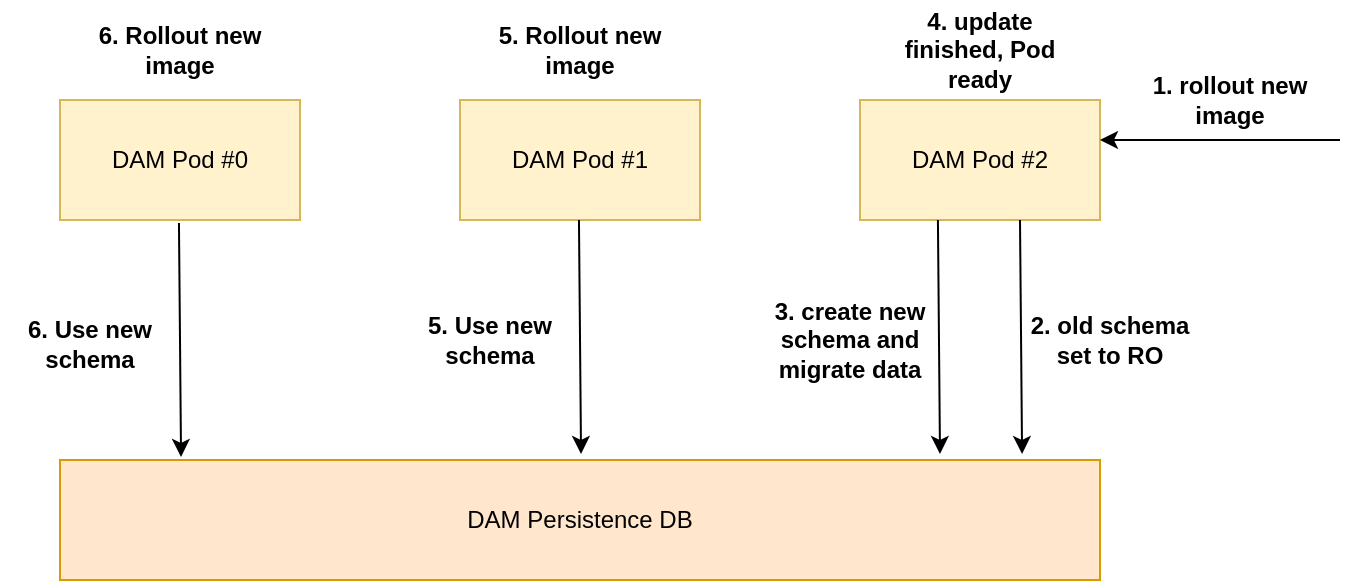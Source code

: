 <mxfile version="12.5.3" type="device" pages="2"><diagram id="dQ8WfDD_P7vZd2-ACWYB" name="DAM Rolling Update"><mxGraphModel dx="1106" dy="923" grid="1" gridSize="10" guides="1" tooltips="1" connect="1" arrows="1" fold="1" page="1" pageScale="1" pageWidth="1169" pageHeight="827" math="0" shadow="0"><root><mxCell id="0"/><mxCell id="1" parent="0"/><mxCell id="NrpIaKaKwiGZ5JCOXI5z-1" value="DAM Pod #0" style="rounded=0;whiteSpace=wrap;html=1;fillColor=#fff2cc;strokeColor=#d6b656;" vertex="1" parent="1"><mxGeometry x="240" y="260" width="120" height="60" as="geometry"/></mxCell><mxCell id="NrpIaKaKwiGZ5JCOXI5z-2" value="DAM Pod #1" style="rounded=0;whiteSpace=wrap;html=1;fillColor=#fff2cc;strokeColor=#d6b656;" vertex="1" parent="1"><mxGeometry x="440" y="260" width="120" height="60" as="geometry"/></mxCell><mxCell id="NrpIaKaKwiGZ5JCOXI5z-3" value="DAM Pod #2" style="rounded=0;whiteSpace=wrap;html=1;fillColor=#fff2cc;strokeColor=#d6b656;" vertex="1" parent="1"><mxGeometry x="640" y="260" width="120" height="60" as="geometry"/></mxCell><mxCell id="NrpIaKaKwiGZ5JCOXI5z-4" value="DAM Persistence DB" style="rounded=0;whiteSpace=wrap;html=1;fillColor=#ffe6cc;strokeColor=#d79b00;" vertex="1" parent="1"><mxGeometry x="240" y="440" width="520" height="60" as="geometry"/></mxCell><mxCell id="NrpIaKaKwiGZ5JCOXI5z-5" value="" style="endArrow=classic;html=1;" edge="1" parent="1"><mxGeometry width="50" height="50" relative="1" as="geometry"><mxPoint x="880" y="280" as="sourcePoint"/><mxPoint x="760" y="280" as="targetPoint"/></mxGeometry></mxCell><mxCell id="NrpIaKaKwiGZ5JCOXI5z-7" value="1. rollout new image" style="text;html=1;strokeColor=none;fillColor=none;align=center;verticalAlign=middle;whiteSpace=wrap;rounded=0;fontStyle=1" vertex="1" parent="1"><mxGeometry x="780" y="240" width="90" height="40" as="geometry"/></mxCell><mxCell id="NrpIaKaKwiGZ5JCOXI5z-9" value="2. old schema set to RO" style="text;html=1;strokeColor=none;fillColor=none;align=center;verticalAlign=middle;whiteSpace=wrap;rounded=0;fontStyle=1" vertex="1" parent="1"><mxGeometry x="720" y="360" width="90" height="40" as="geometry"/></mxCell><mxCell id="NrpIaKaKwiGZ5JCOXI5z-10" value="" style="endArrow=classic;html=1;exitX=0.158;exitY=1.05;exitDx=0;exitDy=0;exitPerimeter=0;" edge="1" parent="1"><mxGeometry width="50" height="50" relative="1" as="geometry"><mxPoint x="720" y="320" as="sourcePoint"/><mxPoint x="721.04" y="437" as="targetPoint"/></mxGeometry></mxCell><mxCell id="NrpIaKaKwiGZ5JCOXI5z-11" value="" style="endArrow=classic;html=1;exitX=0.158;exitY=1.05;exitDx=0;exitDy=0;exitPerimeter=0;" edge="1" parent="1"><mxGeometry width="50" height="50" relative="1" as="geometry"><mxPoint x="678.96" y="320" as="sourcePoint"/><mxPoint x="680" y="437" as="targetPoint"/></mxGeometry></mxCell><mxCell id="NrpIaKaKwiGZ5JCOXI5z-12" value="3. create new schema and migrate data" style="text;html=1;strokeColor=none;fillColor=none;align=center;verticalAlign=middle;whiteSpace=wrap;rounded=0;fontStyle=1" vertex="1" parent="1"><mxGeometry x="590" y="355" width="90" height="50" as="geometry"/></mxCell><mxCell id="NrpIaKaKwiGZ5JCOXI5z-13" value="4. update finished, Pod ready" style="text;html=1;strokeColor=none;fillColor=none;align=center;verticalAlign=middle;whiteSpace=wrap;rounded=0;fontStyle=1" vertex="1" parent="1"><mxGeometry x="655" y="210" width="90" height="50" as="geometry"/></mxCell><mxCell id="NrpIaKaKwiGZ5JCOXI5z-14" value="5. Rollout new image" style="text;html=1;strokeColor=none;fillColor=none;align=center;verticalAlign=middle;whiteSpace=wrap;rounded=0;fontStyle=1" vertex="1" parent="1"><mxGeometry x="455" y="210" width="90" height="50" as="geometry"/></mxCell><mxCell id="NrpIaKaKwiGZ5JCOXI5z-15" value="6. Rollout new image" style="text;html=1;strokeColor=none;fillColor=none;align=center;verticalAlign=middle;whiteSpace=wrap;rounded=0;fontStyle=1" vertex="1" parent="1"><mxGeometry x="255" y="210" width="90" height="50" as="geometry"/></mxCell><mxCell id="NrpIaKaKwiGZ5JCOXI5z-16" value="" style="endArrow=classic;html=1;exitX=0.158;exitY=1.05;exitDx=0;exitDy=0;exitPerimeter=0;" edge="1" parent="1"><mxGeometry width="50" height="50" relative="1" as="geometry"><mxPoint x="499.48" y="320" as="sourcePoint"/><mxPoint x="500.52" y="437" as="targetPoint"/></mxGeometry></mxCell><mxCell id="NrpIaKaKwiGZ5JCOXI5z-17" value="5. Use new schema" style="text;html=1;strokeColor=none;fillColor=none;align=center;verticalAlign=middle;whiteSpace=wrap;rounded=0;fontStyle=1" vertex="1" parent="1"><mxGeometry x="410" y="355" width="90" height="50" as="geometry"/></mxCell><mxCell id="NrpIaKaKwiGZ5JCOXI5z-18" value="" style="endArrow=classic;html=1;exitX=0.158;exitY=1.05;exitDx=0;exitDy=0;exitPerimeter=0;" edge="1" parent="1"><mxGeometry width="50" height="50" relative="1" as="geometry"><mxPoint x="299.48" y="321.5" as="sourcePoint"/><mxPoint x="300.52" y="438.5" as="targetPoint"/></mxGeometry></mxCell><mxCell id="NrpIaKaKwiGZ5JCOXI5z-19" value="6. Use new schema" style="text;html=1;strokeColor=none;fillColor=none;align=center;verticalAlign=middle;whiteSpace=wrap;rounded=0;fontStyle=1" vertex="1" parent="1"><mxGeometry x="210" y="356.5" width="90" height="50" as="geometry"/></mxCell></root></mxGraphModel></diagram><diagram id="buBCyPLjC6kyp5W9N6ua" name="Core Rolling update"><mxGraphModel dx="763" dy="637" grid="1" gridSize="10" guides="1" tooltips="1" connect="1" arrows="1" fold="1" page="1" pageScale="1" pageWidth="1169" pageHeight="827" math="0" shadow="0"><root><mxCell id="IyUyog7r_WgtKoiq5v1Q-0"/><mxCell id="IyUyog7r_WgtKoiq5v1Q-1" parent="IyUyog7r_WgtKoiq5v1Q-0"/><mxCell id="Dm3Fts1OCLMZz-3o_zbw-7" style="edgeStyle=orthogonalEdgeStyle;rounded=0;orthogonalLoop=1;jettySize=auto;html=1;exitX=0.5;exitY=1;exitDx=0;exitDy=0;entryX=0.5;entryY=0;entryDx=0;entryDy=0;endArrow=none;endFill=0;" edge="1" parent="IyUyog7r_WgtKoiq5v1Q-1" source="IyUyog7r_WgtKoiq5v1Q-2" target="Dm3Fts1OCLMZz-3o_zbw-3"><mxGeometry relative="1" as="geometry"/></mxCell><mxCell id="IyUyog7r_WgtKoiq5v1Q-2" value="Core Pod #0" style="rounded=0;whiteSpace=wrap;html=1;fillColor=#fff2cc;strokeColor=#d6b656;" vertex="1" parent="IyUyog7r_WgtKoiq5v1Q-1"><mxGeometry x="160" y="220" width="120" height="60" as="geometry"/></mxCell><mxCell id="Dm3Fts1OCLMZz-3o_zbw-9" style="edgeStyle=orthogonalEdgeStyle;rounded=0;orthogonalLoop=1;jettySize=auto;html=1;exitX=0.5;exitY=1;exitDx=0;exitDy=0;entryX=0.5;entryY=0;entryDx=0;entryDy=0;endArrow=none;endFill=0;" edge="1" parent="IyUyog7r_WgtKoiq5v1Q-1" source="IyUyog7r_WgtKoiq5v1Q-3" target="Dm3Fts1OCLMZz-3o_zbw-5"><mxGeometry relative="1" as="geometry"/></mxCell><mxCell id="IyUyog7r_WgtKoiq5v1Q-3" value="Core Pod #1" style="rounded=0;whiteSpace=wrap;html=1;fillColor=#fff2cc;strokeColor=#d6b656;" vertex="1" parent="IyUyog7r_WgtKoiq5v1Q-1"><mxGeometry x="360" y="220" width="120" height="60" as="geometry"/></mxCell><mxCell id="Dm3Fts1OCLMZz-3o_zbw-10" style="edgeStyle=orthogonalEdgeStyle;rounded=0;orthogonalLoop=1;jettySize=auto;html=1;exitX=0.5;exitY=1;exitDx=0;exitDy=0;entryX=0.5;entryY=0;entryDx=0;entryDy=0;endArrow=none;endFill=0;" edge="1" parent="IyUyog7r_WgtKoiq5v1Q-1" source="IyUyog7r_WgtKoiq5v1Q-4" target="Dm3Fts1OCLMZz-3o_zbw-6"><mxGeometry relative="1" as="geometry"/></mxCell><mxCell id="IyUyog7r_WgtKoiq5v1Q-4" value="Core Pod #2" style="rounded=0;whiteSpace=wrap;html=1;fillColor=#fff2cc;strokeColor=#d6b656;" vertex="1" parent="IyUyog7r_WgtKoiq5v1Q-1"><mxGeometry x="560" y="220" width="120" height="60" as="geometry"/></mxCell><mxCell id="IyUyog7r_WgtKoiq5v1Q-5" value="Persistent&lt;br&gt;Volume" style="rounded=0;whiteSpace=wrap;html=1;verticalAlign=top;align=left;spacingLeft=2;fillColor=#d5e8d4;strokeColor=#82b366;" vertex="1" parent="IyUyog7r_WgtKoiq5v1Q-1"><mxGeometry x="120" y="360" width="600" height="160" as="geometry"/></mxCell><mxCell id="Dm3Fts1OCLMZz-3o_zbw-0" value="CF_XX1 wp_profile" style="rounded=0;whiteSpace=wrap;html=1;fillColor=#dae8fc;strokeColor=#6c8ebf;" vertex="1" parent="IyUyog7r_WgtKoiq5v1Q-1"><mxGeometry x="160" y="410" width="520" height="30" as="geometry"/></mxCell><mxCell id="Dm3Fts1OCLMZz-3o_zbw-1" value="CF_XX2&amp;nbsp;wp_profile" style="rounded=0;whiteSpace=wrap;html=1;fillColor=#f8cecc;strokeColor=#b85450;" vertex="1" parent="IyUyog7r_WgtKoiq5v1Q-1"><mxGeometry x="160" y="460" width="520" height="30" as="geometry"/></mxCell><mxCell id="Dm3Fts1OCLMZz-3o_zbw-3" value="" style="ellipse;whiteSpace=wrap;html=1;align=left;" vertex="1" parent="IyUyog7r_WgtKoiq5v1Q-1"><mxGeometry x="210" y="310" width="20" height="20" as="geometry"/></mxCell><mxCell id="Dm3Fts1OCLMZz-3o_zbw-5" value="" style="ellipse;whiteSpace=wrap;html=1;align=left;" vertex="1" parent="IyUyog7r_WgtKoiq5v1Q-1"><mxGeometry x="410" y="310" width="20" height="20" as="geometry"/></mxCell><mxCell id="Dm3Fts1OCLMZz-3o_zbw-6" value="" style="ellipse;whiteSpace=wrap;html=1;align=left;" vertex="1" parent="IyUyog7r_WgtKoiq5v1Q-1"><mxGeometry x="610" y="310" width="20" height="20" as="geometry"/></mxCell><mxCell id="Dm3Fts1OCLMZz-3o_zbw-12" value="" style="endArrow=classic;html=1;strokeColor=#3333FF;" edge="1" parent="IyUyog7r_WgtKoiq5v1Q-1"><mxGeometry width="50" height="50" relative="1" as="geometry"><mxPoint x="220" y="330" as="sourcePoint"/><mxPoint x="200" y="410" as="targetPoint"/></mxGeometry></mxCell><mxCell id="Dm3Fts1OCLMZz-3o_zbw-14" value="" style="endArrow=classic;html=1;strokeColor=#3333FF;" edge="1" parent="IyUyog7r_WgtKoiq5v1Q-1"><mxGeometry width="50" height="50" relative="1" as="geometry"><mxPoint x="420" y="330" as="sourcePoint"/><mxPoint x="400" y="410" as="targetPoint"/></mxGeometry></mxCell><mxCell id="Dm3Fts1OCLMZz-3o_zbw-15" value="" style="endArrow=classic;html=1;strokeColor=#3333FF;" edge="1" parent="IyUyog7r_WgtKoiq5v1Q-1"><mxGeometry width="50" height="50" relative="1" as="geometry"><mxPoint x="620" y="330" as="sourcePoint"/><mxPoint x="600" y="410" as="targetPoint"/></mxGeometry></mxCell><mxCell id="Dm3Fts1OCLMZz-3o_zbw-16" value="" style="endArrow=classic;html=1;strokeColor=#000000;exitX=0.5;exitY=1;exitDx=0;exitDy=0;" edge="1" parent="IyUyog7r_WgtKoiq5v1Q-1" source="Dm3Fts1OCLMZz-3o_zbw-17"><mxGeometry width="50" height="50" relative="1" as="geometry"><mxPoint x="740" y="219.31" as="sourcePoint"/><mxPoint x="620" y="219.31" as="targetPoint"/></mxGeometry></mxCell><mxCell id="Dm3Fts1OCLMZz-3o_zbw-17" value="1. Rollout new image (k8s)" style="text;html=1;strokeColor=none;fillColor=none;align=center;verticalAlign=middle;whiteSpace=wrap;rounded=0;" vertex="1" parent="IyUyog7r_WgtKoiq5v1Q-1"><mxGeometry x="580" y="120" width="80" height="40" as="geometry"/></mxCell><mxCell id="Dm3Fts1OCLMZz-3o_zbw-19" value="" style="endArrow=classic;html=1;strokeColor=#000000;" edge="1" parent="IyUyog7r_WgtKoiq5v1Q-1"><mxGeometry width="50" height="50" relative="1" as="geometry"><mxPoint x="660" y="280" as="sourcePoint"/><mxPoint x="660" y="460" as="targetPoint"/></mxGeometry></mxCell><mxCell id="Dm3Fts1OCLMZz-3o_zbw-20" value="2. Create new profile dir and copy old profile" style="text;html=1;strokeColor=none;fillColor=none;align=center;verticalAlign=middle;whiteSpace=wrap;rounded=0;" vertex="1" parent="IyUyog7r_WgtKoiq5v1Q-1"><mxGeometry x="660" y="300" width="100" height="40" as="geometry"/></mxCell><mxCell id="Dm3Fts1OCLMZz-3o_zbw-21" value="" style="endArrow=classic;html=1;strokeColor=#CC0000;" edge="1" parent="IyUyog7r_WgtKoiq5v1Q-1"><mxGeometry width="50" height="50" relative="1" as="geometry"><mxPoint x="619.66" y="330" as="sourcePoint"/><mxPoint x="619.66" y="460" as="targetPoint"/></mxGeometry></mxCell><mxCell id="Dm3Fts1OCLMZz-3o_zbw-22" value="3. Switch link from old profile to new" style="text;html=1;strokeColor=none;fillColor=none;align=center;verticalAlign=middle;whiteSpace=wrap;rounded=0;" vertex="1" parent="IyUyog7r_WgtKoiq5v1Q-1"><mxGeometry x="510" y="300" width="100" height="40" as="geometry"/></mxCell><mxCell id="Dm3Fts1OCLMZz-3o_zbw-23" value="4. Perform Update and get ready" style="text;html=1;strokeColor=none;fillColor=none;align=center;verticalAlign=middle;whiteSpace=wrap;rounded=0;" vertex="1" parent="IyUyog7r_WgtKoiq5v1Q-1"><mxGeometry x="680" y="230" width="100" height="40" as="geometry"/></mxCell><mxCell id="Dm3Fts1OCLMZz-3o_zbw-27" value="" style="endArrow=classic;html=1;strokeColor=#000000;exitX=0.5;exitY=1;exitDx=0;exitDy=0;" edge="1" parent="IyUyog7r_WgtKoiq5v1Q-1" source="Dm3Fts1OCLMZz-3o_zbw-28"><mxGeometry width="50" height="50" relative="1" as="geometry"><mxPoint x="540" y="219.31" as="sourcePoint"/><mxPoint x="420" y="219.31" as="targetPoint"/></mxGeometry></mxCell><mxCell id="Dm3Fts1OCLMZz-3o_zbw-28" value="5. Rollout new image (k8s)" style="text;html=1;strokeColor=none;fillColor=none;align=center;verticalAlign=middle;whiteSpace=wrap;rounded=0;" vertex="1" parent="IyUyog7r_WgtKoiq5v1Q-1"><mxGeometry x="380" y="120" width="80" height="40" as="geometry"/></mxCell><mxCell id="Dm3Fts1OCLMZz-3o_zbw-29" value="" style="endArrow=classic;html=1;strokeColor=#CC0000;" edge="1" parent="IyUyog7r_WgtKoiq5v1Q-1"><mxGeometry width="50" height="50" relative="1" as="geometry"><mxPoint x="419.66" y="330.0" as="sourcePoint"/><mxPoint x="419.66" y="460" as="targetPoint"/></mxGeometry></mxCell><mxCell id="Dm3Fts1OCLMZz-3o_zbw-30" value="6. Switch link to new profile and start DX" style="text;html=1;strokeColor=none;fillColor=none;align=center;verticalAlign=middle;whiteSpace=wrap;rounded=0;" vertex="1" parent="IyUyog7r_WgtKoiq5v1Q-1"><mxGeometry x="310" y="300" width="100" height="40" as="geometry"/></mxCell><mxCell id="Dm3Fts1OCLMZz-3o_zbw-31" value="" style="endArrow=classic;html=1;strokeColor=#000000;exitX=0.5;exitY=1;exitDx=0;exitDy=0;" edge="1" parent="IyUyog7r_WgtKoiq5v1Q-1" source="Dm3Fts1OCLMZz-3o_zbw-32"><mxGeometry width="50" height="50" relative="1" as="geometry"><mxPoint x="340" y="219.31" as="sourcePoint"/><mxPoint x="220" y="219.31" as="targetPoint"/></mxGeometry></mxCell><mxCell id="Dm3Fts1OCLMZz-3o_zbw-32" value="7. Rollout new image (k8s)" style="text;html=1;strokeColor=none;fillColor=none;align=center;verticalAlign=middle;whiteSpace=wrap;rounded=0;" vertex="1" parent="IyUyog7r_WgtKoiq5v1Q-1"><mxGeometry x="180" y="120" width="80" height="40" as="geometry"/></mxCell><mxCell id="Dm3Fts1OCLMZz-3o_zbw-33" value="" style="endArrow=classic;html=1;strokeColor=#CC0000;" edge="1" parent="IyUyog7r_WgtKoiq5v1Q-1"><mxGeometry width="50" height="50" relative="1" as="geometry"><mxPoint x="219.66" y="330.0" as="sourcePoint"/><mxPoint x="219.66" y="460" as="targetPoint"/></mxGeometry></mxCell><mxCell id="Dm3Fts1OCLMZz-3o_zbw-34" value="8. Switch link to new profile and start DX" style="text;html=1;strokeColor=none;fillColor=none;align=center;verticalAlign=middle;whiteSpace=wrap;rounded=0;" vertex="1" parent="IyUyog7r_WgtKoiq5v1Q-1"><mxGeometry x="110" y="300" width="100" height="40" as="geometry"/></mxCell></root></mxGraphModel></diagram></mxfile>